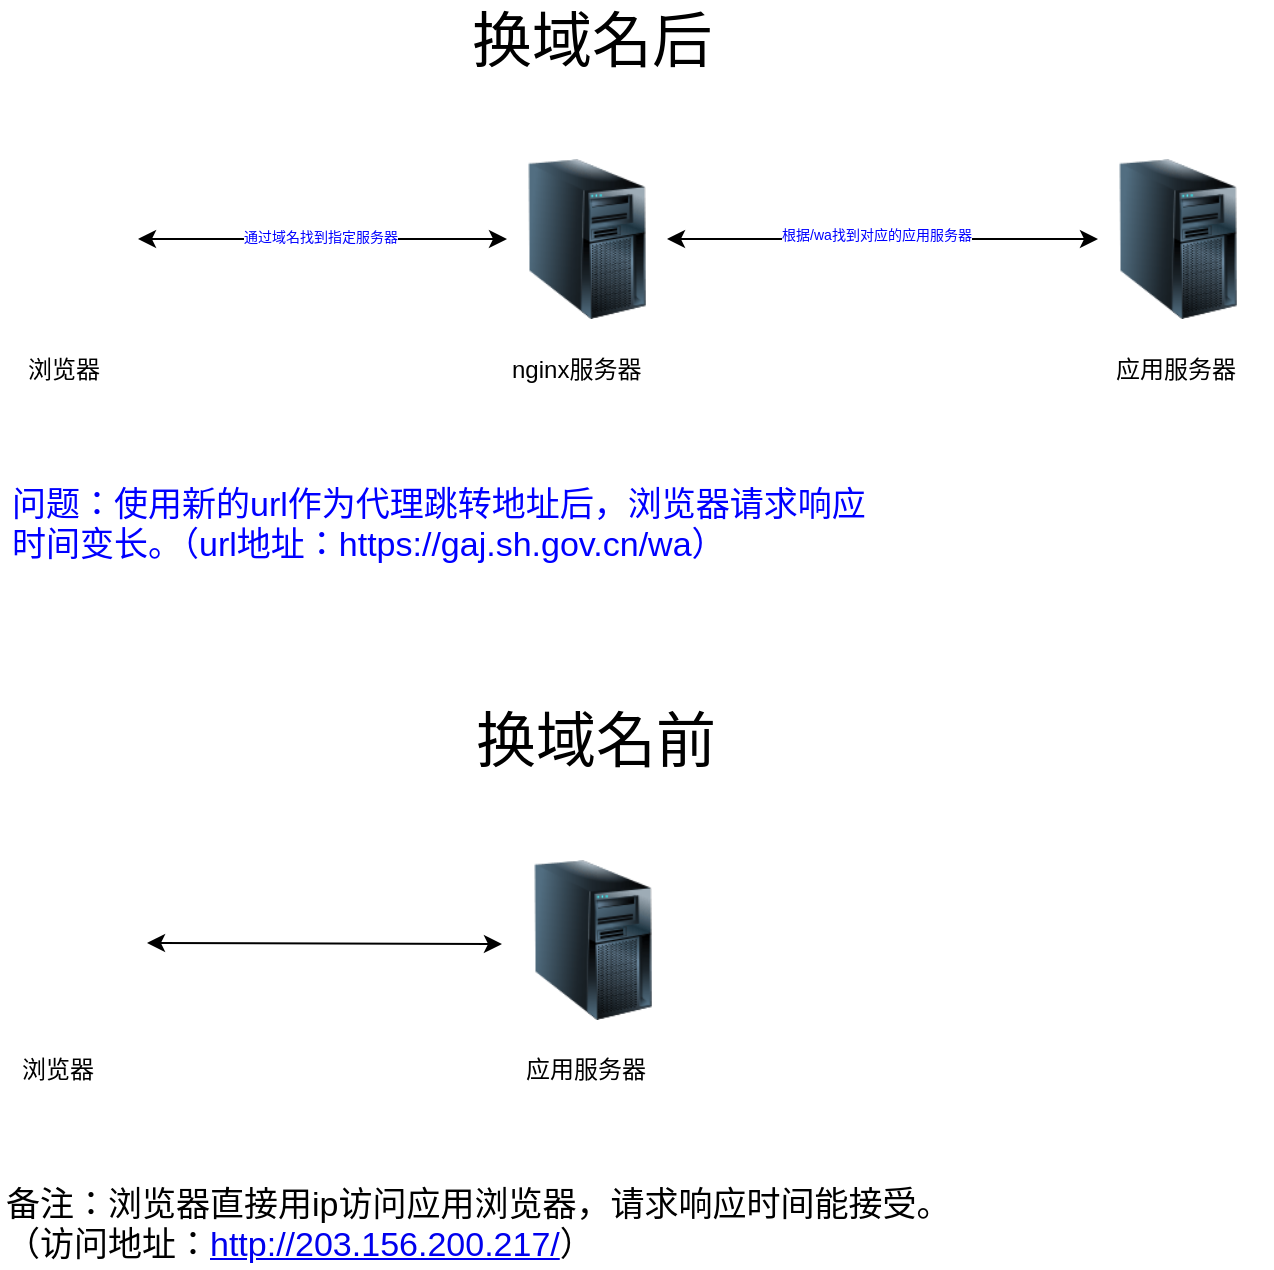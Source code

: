 <mxfile version="11.0.4" type="github"><diagram id="Z19888QkI9rWmbt40K2t" name="第 1 页"><mxGraphModel dx="1422" dy="715" grid="1" gridSize="10" guides="1" tooltips="1" connect="1" arrows="1" fold="1" page="1" pageScale="1" pageWidth="827" pageHeight="1169" math="0" shadow="0"><root><mxCell id="0"/><mxCell id="1" parent="0"/><mxCell id="TLFCebOHelCJvtNUy2Zd-23" value="" style="edgeStyle=orthogonalEdgeStyle;rounded=0;orthogonalLoop=1;jettySize=auto;html=1;startArrow=classic;startFill=1;" edge="1" parent="1" source="TLFCebOHelCJvtNUy2Zd-24"><mxGeometry relative="1" as="geometry"><mxPoint x="650" y="379.5" as="targetPoint"/></mxGeometry></mxCell><mxCell id="TLFCebOHelCJvtNUy2Zd-24" value="" style="image;html=1;labelBackgroundColor=#ffffff;image=img/lib/clip_art/computers/Server_Tower_128x128.png" vertex="1" parent="1"><mxGeometry x="354.5" y="339.5" width="80" height="80" as="geometry"/></mxCell><mxCell id="TLFCebOHelCJvtNUy2Zd-25" value="nginx服务器" style="text;html=1;resizable=0;points=[];autosize=1;align=left;verticalAlign=top;spacingTop=-4;" vertex="1" parent="1"><mxGeometry x="354.5" y="434.5" width="80" height="20" as="geometry"/></mxCell><mxCell id="TLFCebOHelCJvtNUy2Zd-26" value="" style="image;html=1;labelBackgroundColor=#ffffff;image=img/lib/clip_art/computers/Server_Tower_128x128.png" vertex="1" parent="1"><mxGeometry x="650" y="339.5" width="80" height="80" as="geometry"/></mxCell><mxCell id="TLFCebOHelCJvtNUy2Zd-27" value="应用服务器" style="text;html=1;resizable=0;points=[];autosize=1;align=left;verticalAlign=top;spacingTop=-4;" vertex="1" parent="1"><mxGeometry x="657" y="434.5" width="80" height="20" as="geometry"/></mxCell><mxCell id="TLFCebOHelCJvtNUy2Zd-28" value="" style="edgeStyle=orthogonalEdgeStyle;rounded=0;orthogonalLoop=1;jettySize=auto;html=1;startArrow=classic;startFill=1;entryX=-0.069;entryY=0.525;entryDx=0;entryDy=0;entryPerimeter=0;" edge="1" parent="1" target="TLFCebOHelCJvtNUy2Zd-31"><mxGeometry relative="1" as="geometry"><mxPoint x="254.5" y="731.5" as="targetPoint"/><mxPoint x="174.5" y="731.5" as="sourcePoint"/><Array as="points"/></mxGeometry></mxCell><mxCell id="TLFCebOHelCJvtNUy2Zd-31" value="" style="image;html=1;labelBackgroundColor=#ffffff;image=img/lib/clip_art/computers/Server_Tower_128x128.png" vertex="1" parent="1"><mxGeometry x="357.5" y="690" width="80" height="80" as="geometry"/></mxCell><mxCell id="TLFCebOHelCJvtNUy2Zd-32" value="应用服务器" style="text;html=1;resizable=0;points=[];autosize=1;align=left;verticalAlign=top;spacingTop=-4;" vertex="1" parent="1"><mxGeometry x="361.5" y="785" width="80" height="20" as="geometry"/></mxCell><mxCell id="TLFCebOHelCJvtNUy2Zd-35" value="换域名后" style="text;html=1;resizable=0;points=[];autosize=1;align=left;verticalAlign=top;spacingTop=-4;fontSize=30;" vertex="1" parent="1"><mxGeometry x="334.5" y="260" width="60" height="20" as="geometry"/></mxCell><mxCell id="TLFCebOHelCJvtNUy2Zd-37" value="换域名前" style="text;html=1;resizable=0;points=[];autosize=1;align=left;verticalAlign=top;spacingTop=-4;fontSize=30;" vertex="1" parent="1"><mxGeometry x="337" y="610" width="140" height="40" as="geometry"/></mxCell><mxCell id="TLFCebOHelCJvtNUy2Zd-49" value="" style="edgeStyle=orthogonalEdgeStyle;rounded=0;orthogonalLoop=1;jettySize=auto;html=1;startArrow=classic;startFill=1;fontSize=17;fontColor=#0000FF;" edge="1" parent="1" source="TLFCebOHelCJvtNUy2Zd-38" target="TLFCebOHelCJvtNUy2Zd-24"><mxGeometry relative="1" as="geometry"><mxPoint x="250" y="379.5" as="targetPoint"/></mxGeometry></mxCell><mxCell id="TLFCebOHelCJvtNUy2Zd-50" value="通过域名找到指定服务器" style="text;html=1;resizable=0;points=[];align=center;verticalAlign=middle;labelBackgroundColor=#ffffff;fontSize=7;fontColor=#0000FF;" vertex="1" connectable="0" parent="TLFCebOHelCJvtNUy2Zd-49"><mxGeometry x="-0.111" y="2" relative="1" as="geometry"><mxPoint x="9" y="1" as="offset"/></mxGeometry></mxCell><mxCell id="TLFCebOHelCJvtNUy2Zd-38" value="" style="shape=image;html=1;verticalAlign=top;verticalLabelPosition=bottom;labelBackgroundColor=#ffffff;imageAspect=0;aspect=fixed;image=https://cdn1.iconfinder.com/data/icons/smallicons-logotypes/32/chrome-128.png;fontSize=30;" vertex="1" parent="1"><mxGeometry x="102" y="345.5" width="68" height="68" as="geometry"/></mxCell><mxCell id="TLFCebOHelCJvtNUy2Zd-39" value="" style="shape=image;html=1;verticalAlign=top;verticalLabelPosition=bottom;labelBackgroundColor=#ffffff;imageAspect=0;aspect=fixed;image=https://cdn1.iconfinder.com/data/icons/smallicons-logotypes/32/chrome-128.png;fontSize=30;" vertex="1" parent="1"><mxGeometry x="105.5" y="696" width="68" height="68" as="geometry"/></mxCell><mxCell id="TLFCebOHelCJvtNUy2Zd-40" value="浏览器" style="text;html=1;resizable=0;points=[];autosize=1;align=left;verticalAlign=top;spacingTop=-4;" vertex="1" parent="1"><mxGeometry x="113" y="434.5" width="50" height="20" as="geometry"/></mxCell><mxCell id="TLFCebOHelCJvtNUy2Zd-41" value="浏览器" style="text;html=1;resizable=0;points=[];autosize=1;align=left;verticalAlign=top;spacingTop=-4;" vertex="1" parent="1"><mxGeometry x="109.5" y="785" width="50" height="20" as="geometry"/></mxCell><mxCell id="TLFCebOHelCJvtNUy2Zd-42" value="问题：使用新的url作为代理跳转地址后，浏览器请求响应&lt;br style=&quot;font-size: 17px&quot;&gt;时间变长。（url地址：https://gaj.sh.gov.cn/wa）" style="text;html=1;resizable=0;points=[];autosize=1;align=left;verticalAlign=top;spacingTop=-4;fontSize=17;fontColor=#0000FF;" vertex="1" parent="1"><mxGeometry x="104.5" y="500" width="440" height="40" as="geometry"/></mxCell><mxCell id="TLFCebOHelCJvtNUy2Zd-43" value="备注：浏览器直接用ip访问应用浏览器，请求响应时间能接受。&lt;br&gt;（访问地址：&lt;a href=&quot;http://203.156.200.217/&quot;&gt;http://203.156.200.217/&lt;/a&gt;）" style="text;html=1;resizable=0;points=[];autosize=1;align=left;verticalAlign=top;spacingTop=-4;fontSize=17;" vertex="1" parent="1"><mxGeometry x="101.5" y="850" width="490" height="40" as="geometry"/></mxCell><mxCell id="TLFCebOHelCJvtNUy2Zd-51" value="根据/wa找到对应的应用服务器" style="text;html=1;resizable=0;points=[];align=center;verticalAlign=middle;labelBackgroundColor=#ffffff;fontSize=7;fontColor=#0000FF;" vertex="1" connectable="0" parent="1"><mxGeometry x="530" y="377" as="geometry"><mxPoint x="9" y="1" as="offset"/></mxGeometry></mxCell></root></mxGraphModel></diagram></mxfile>